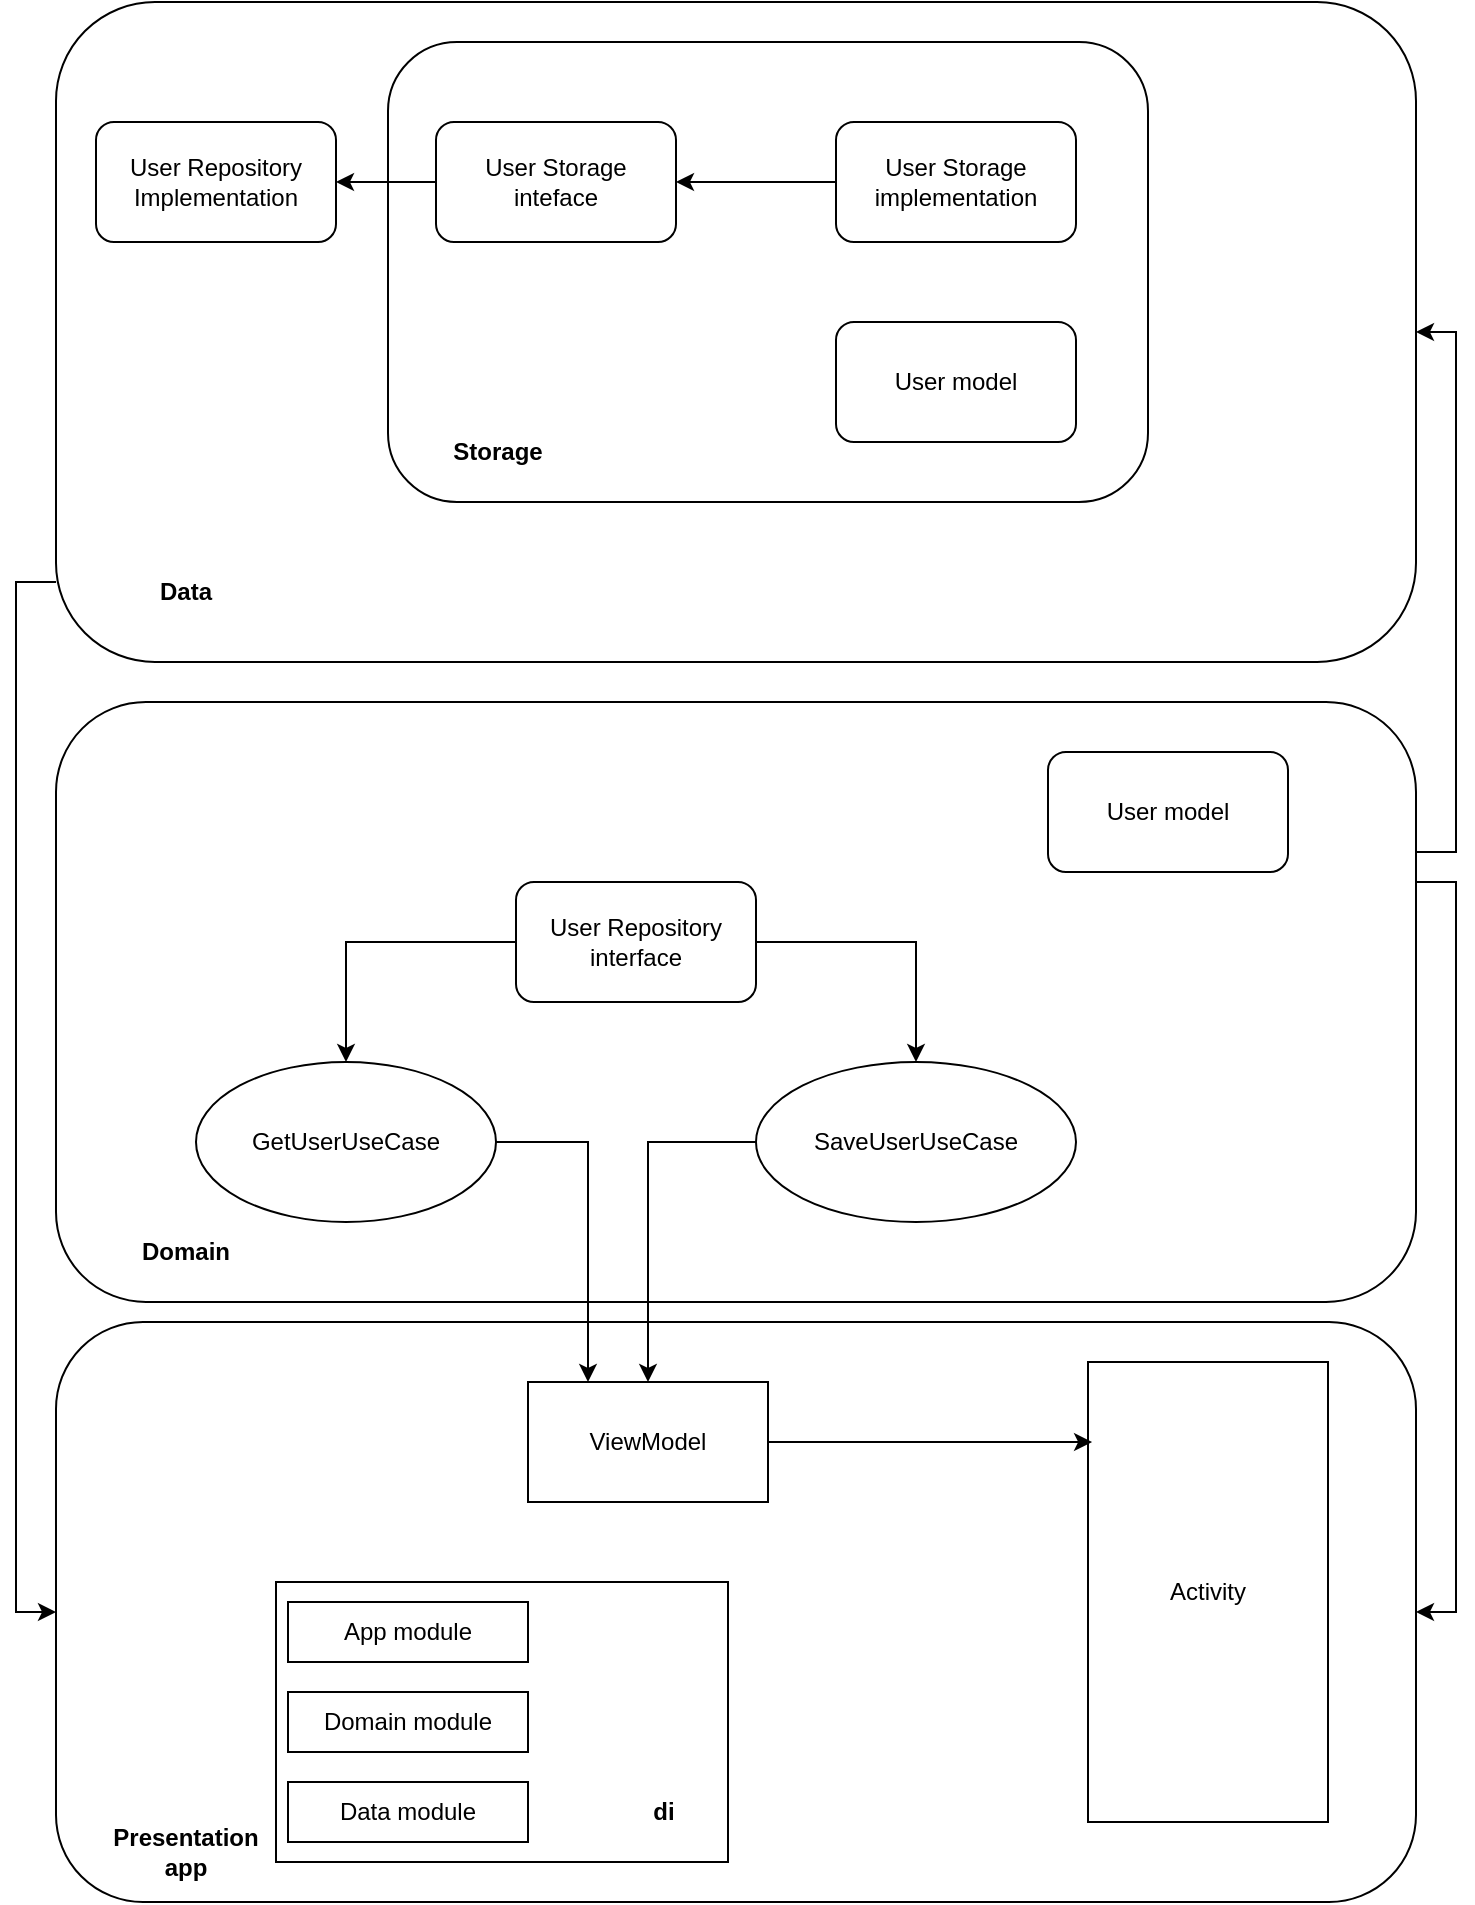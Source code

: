 <mxfile version="24.7.16">
  <diagram name="Страница — 1" id="PpgufdpgcDOQG-fyaqFA">
    <mxGraphModel dx="1434" dy="738" grid="1" gridSize="10" guides="1" tooltips="1" connect="1" arrows="1" fold="1" page="1" pageScale="1" pageWidth="827" pageHeight="1169" math="0" shadow="0">
      <root>
        <mxCell id="0" />
        <mxCell id="1" parent="0" />
        <mxCell id="zrWCrHe6dnwM7bseoquJ-10" style="edgeStyle=orthogonalEdgeStyle;rounded=0;orthogonalLoop=1;jettySize=auto;html=1;entryX=1;entryY=0.5;entryDx=0;entryDy=0;exitX=1;exitY=0.5;exitDx=0;exitDy=0;" parent="1" source="fKN3eB7jo_NmdAirA8d2-1" target="fKN3eB7jo_NmdAirA8d2-2" edge="1">
          <mxGeometry relative="1" as="geometry">
            <Array as="points">
              <mxPoint x="774" y="450" />
              <mxPoint x="774" y="815" />
            </Array>
          </mxGeometry>
        </mxCell>
        <mxCell id="zrWCrHe6dnwM7bseoquJ-11" style="edgeStyle=orthogonalEdgeStyle;rounded=0;orthogonalLoop=1;jettySize=auto;html=1;exitX=1;exitY=0.25;exitDx=0;exitDy=0;entryX=1;entryY=0.5;entryDx=0;entryDy=0;" parent="1" source="fKN3eB7jo_NmdAirA8d2-1" target="zrWCrHe6dnwM7bseoquJ-1" edge="1">
          <mxGeometry relative="1" as="geometry" />
        </mxCell>
        <mxCell id="fKN3eB7jo_NmdAirA8d2-1" value="" style="rounded=1;whiteSpace=wrap;html=1;" parent="1" vertex="1">
          <mxGeometry x="74" y="360" width="680" height="300" as="geometry" />
        </mxCell>
        <mxCell id="fKN3eB7jo_NmdAirA8d2-2" value="" style="rounded=1;whiteSpace=wrap;html=1;" parent="1" vertex="1">
          <mxGeometry x="74" y="670" width="680" height="290" as="geometry" />
        </mxCell>
        <mxCell id="fKN3eB7jo_NmdAirA8d2-3" value="Activity" style="rounded=0;whiteSpace=wrap;html=1;" parent="1" vertex="1">
          <mxGeometry x="590" y="690" width="120" height="230" as="geometry" />
        </mxCell>
        <mxCell id="fKN3eB7jo_NmdAirA8d2-5" value="Presentation&lt;div&gt;app&lt;/div&gt;" style="text;html=1;align=center;verticalAlign=middle;whiteSpace=wrap;rounded=0;fontStyle=1" parent="1" vertex="1">
          <mxGeometry x="94" y="920" width="90" height="30" as="geometry" />
        </mxCell>
        <mxCell id="fKN3eB7jo_NmdAirA8d2-7" value="Domain" style="text;html=1;align=center;verticalAlign=middle;whiteSpace=wrap;rounded=0;fontStyle=1" parent="1" vertex="1">
          <mxGeometry x="94" y="620" width="90" height="30" as="geometry" />
        </mxCell>
        <mxCell id="Nr90hOsOgf1muWg4rA2Q-2" style="edgeStyle=orthogonalEdgeStyle;rounded=0;orthogonalLoop=1;jettySize=auto;html=1;entryX=0.25;entryY=0;entryDx=0;entryDy=0;" edge="1" parent="1" source="fKN3eB7jo_NmdAirA8d2-8" target="Nr90hOsOgf1muWg4rA2Q-1">
          <mxGeometry relative="1" as="geometry" />
        </mxCell>
        <mxCell id="fKN3eB7jo_NmdAirA8d2-8" value="GetUser&lt;span style=&quot;background-color: initial;&quot;&gt;UseCase&lt;/span&gt;" style="ellipse;whiteSpace=wrap;html=1;" parent="1" vertex="1">
          <mxGeometry x="144" y="540" width="150" height="80" as="geometry" />
        </mxCell>
        <mxCell id="Nr90hOsOgf1muWg4rA2Q-3" style="edgeStyle=orthogonalEdgeStyle;rounded=0;orthogonalLoop=1;jettySize=auto;html=1;" edge="1" parent="1" source="fKN3eB7jo_NmdAirA8d2-9" target="Nr90hOsOgf1muWg4rA2Q-1">
          <mxGeometry relative="1" as="geometry">
            <Array as="points">
              <mxPoint x="370" y="580" />
            </Array>
          </mxGeometry>
        </mxCell>
        <mxCell id="fKN3eB7jo_NmdAirA8d2-9" value="SaveUserUseCase" style="ellipse;whiteSpace=wrap;html=1;" parent="1" vertex="1">
          <mxGeometry x="424" y="540" width="160" height="80" as="geometry" />
        </mxCell>
        <mxCell id="zrWCrHe6dnwM7bseoquJ-9" style="edgeStyle=orthogonalEdgeStyle;rounded=0;orthogonalLoop=1;jettySize=auto;html=1;entryX=0;entryY=0.5;entryDx=0;entryDy=0;" parent="1" source="zrWCrHe6dnwM7bseoquJ-1" target="fKN3eB7jo_NmdAirA8d2-2" edge="1">
          <mxGeometry relative="1" as="geometry">
            <mxPoint x="20" y="850" as="targetPoint" />
            <Array as="points">
              <mxPoint x="54" y="300" />
              <mxPoint x="54" y="815" />
            </Array>
          </mxGeometry>
        </mxCell>
        <mxCell id="zrWCrHe6dnwM7bseoquJ-1" value="" style="rounded=1;whiteSpace=wrap;html=1;" parent="1" vertex="1">
          <mxGeometry x="74" y="10" width="680" height="330" as="geometry" />
        </mxCell>
        <mxCell id="zrWCrHe6dnwM7bseoquJ-2" value="Data" style="text;html=1;align=center;verticalAlign=middle;whiteSpace=wrap;rounded=0;fontStyle=1" parent="1" vertex="1">
          <mxGeometry x="94" y="290" width="90" height="30" as="geometry" />
        </mxCell>
        <mxCell id="zrWCrHe6dnwM7bseoquJ-3" value="User Repository&lt;div&gt;Implementation&lt;/div&gt;" style="rounded=1;whiteSpace=wrap;html=1;" parent="1" vertex="1">
          <mxGeometry x="94" y="70" width="120" height="60" as="geometry" />
        </mxCell>
        <mxCell id="zrWCrHe6dnwM7bseoquJ-4" value="User model" style="rounded=1;whiteSpace=wrap;html=1;" parent="1" vertex="1">
          <mxGeometry x="570" y="385" width="120" height="60" as="geometry" />
        </mxCell>
        <mxCell id="zrWCrHe6dnwM7bseoquJ-7" style="edgeStyle=orthogonalEdgeStyle;rounded=0;orthogonalLoop=1;jettySize=auto;html=1;entryX=0.5;entryY=0;entryDx=0;entryDy=0;" parent="1" source="zrWCrHe6dnwM7bseoquJ-6" target="fKN3eB7jo_NmdAirA8d2-8" edge="1">
          <mxGeometry relative="1" as="geometry" />
        </mxCell>
        <mxCell id="Nr90hOsOgf1muWg4rA2Q-4" style="edgeStyle=orthogonalEdgeStyle;rounded=0;orthogonalLoop=1;jettySize=auto;html=1;exitX=1;exitY=0.5;exitDx=0;exitDy=0;" edge="1" parent="1" source="zrWCrHe6dnwM7bseoquJ-6" target="fKN3eB7jo_NmdAirA8d2-9">
          <mxGeometry relative="1" as="geometry">
            <Array as="points">
              <mxPoint x="504" y="480" />
            </Array>
          </mxGeometry>
        </mxCell>
        <mxCell id="zrWCrHe6dnwM7bseoquJ-6" value="User Repository interface" style="rounded=1;whiteSpace=wrap;html=1;" parent="1" vertex="1">
          <mxGeometry x="304" y="450" width="120" height="60" as="geometry" />
        </mxCell>
        <mxCell id="zrWCrHe6dnwM7bseoquJ-16" value="" style="rounded=1;whiteSpace=wrap;html=1;" parent="1" vertex="1">
          <mxGeometry x="240" y="30" width="380" height="230" as="geometry" />
        </mxCell>
        <mxCell id="zrWCrHe6dnwM7bseoquJ-14" style="edgeStyle=orthogonalEdgeStyle;rounded=0;orthogonalLoop=1;jettySize=auto;html=1;" parent="1" source="zrWCrHe6dnwM7bseoquJ-12" target="zrWCrHe6dnwM7bseoquJ-3" edge="1">
          <mxGeometry relative="1" as="geometry" />
        </mxCell>
        <mxCell id="zrWCrHe6dnwM7bseoquJ-12" value="User Storage&lt;div&gt;inteface&lt;/div&gt;" style="rounded=1;whiteSpace=wrap;html=1;" parent="1" vertex="1">
          <mxGeometry x="264" y="70" width="120" height="60" as="geometry" />
        </mxCell>
        <mxCell id="zrWCrHe6dnwM7bseoquJ-15" style="edgeStyle=orthogonalEdgeStyle;rounded=0;orthogonalLoop=1;jettySize=auto;html=1;" parent="1" source="zrWCrHe6dnwM7bseoquJ-13" target="zrWCrHe6dnwM7bseoquJ-12" edge="1">
          <mxGeometry relative="1" as="geometry" />
        </mxCell>
        <mxCell id="zrWCrHe6dnwM7bseoquJ-13" value="User Storage&lt;div&gt;implementation&lt;/div&gt;" style="rounded=1;whiteSpace=wrap;html=1;" parent="1" vertex="1">
          <mxGeometry x="464" y="70" width="120" height="60" as="geometry" />
        </mxCell>
        <mxCell id="zrWCrHe6dnwM7bseoquJ-17" value="Storage" style="text;html=1;align=center;verticalAlign=middle;whiteSpace=wrap;rounded=0;fontStyle=1" parent="1" vertex="1">
          <mxGeometry x="250" y="220" width="90" height="30" as="geometry" />
        </mxCell>
        <mxCell id="zrWCrHe6dnwM7bseoquJ-18" value="User model" style="rounded=1;whiteSpace=wrap;html=1;" parent="1" vertex="1">
          <mxGeometry x="464" y="170" width="120" height="60" as="geometry" />
        </mxCell>
        <mxCell id="Nr90hOsOgf1muWg4rA2Q-1" value="ViewModel" style="rounded=0;whiteSpace=wrap;html=1;" vertex="1" parent="1">
          <mxGeometry x="310" y="700" width="120" height="60" as="geometry" />
        </mxCell>
        <mxCell id="Nr90hOsOgf1muWg4rA2Q-5" style="edgeStyle=orthogonalEdgeStyle;rounded=0;orthogonalLoop=1;jettySize=auto;html=1;entryX=0.017;entryY=0.174;entryDx=0;entryDy=0;entryPerimeter=0;" edge="1" parent="1" source="Nr90hOsOgf1muWg4rA2Q-1" target="fKN3eB7jo_NmdAirA8d2-3">
          <mxGeometry relative="1" as="geometry" />
        </mxCell>
        <mxCell id="Nr90hOsOgf1muWg4rA2Q-6" value="DI" style="rounded=0;whiteSpace=wrap;html=1;" vertex="1" parent="1">
          <mxGeometry x="184" y="800" width="226" height="140" as="geometry" />
        </mxCell>
        <mxCell id="Nr90hOsOgf1muWg4rA2Q-7" value="App module" style="rounded=0;whiteSpace=wrap;html=1;" vertex="1" parent="1">
          <mxGeometry x="190" y="810" width="120" height="30" as="geometry" />
        </mxCell>
        <mxCell id="Nr90hOsOgf1muWg4rA2Q-8" value="Domain module" style="rounded=0;whiteSpace=wrap;html=1;" vertex="1" parent="1">
          <mxGeometry x="190" y="855" width="120" height="30" as="geometry" />
        </mxCell>
        <mxCell id="Nr90hOsOgf1muWg4rA2Q-9" value="Data module" style="rounded=0;whiteSpace=wrap;html=1;" vertex="1" parent="1">
          <mxGeometry x="190" y="900" width="120" height="30" as="geometry" />
        </mxCell>
        <mxCell id="Nr90hOsOgf1muWg4rA2Q-10" value="di" style="text;html=1;align=center;verticalAlign=middle;whiteSpace=wrap;rounded=0;fontStyle=1" vertex="1" parent="1">
          <mxGeometry x="360" y="900" width="36" height="30" as="geometry" />
        </mxCell>
      </root>
    </mxGraphModel>
  </diagram>
</mxfile>
